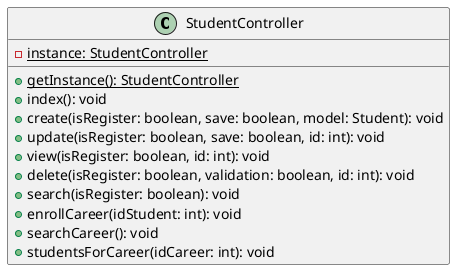 @startuml


class StudentController {
  - {static} instance: StudentController

  + {static} getInstance(): StudentController
  + index(): void
  + create(isRegister: boolean, save: boolean, model: Student): void
  + update(isRegister: boolean, save: boolean, id: int): void
  + view(isRegister: boolean, id: int): void
  + delete(isRegister: boolean, validation: boolean, id: int): void
  + search(isRegister: boolean): void
  + enrollCareer(idStudent: int): void
  + searchCareer(): void
  + studentsForCareer(idCareer: int): void
}

@enduml